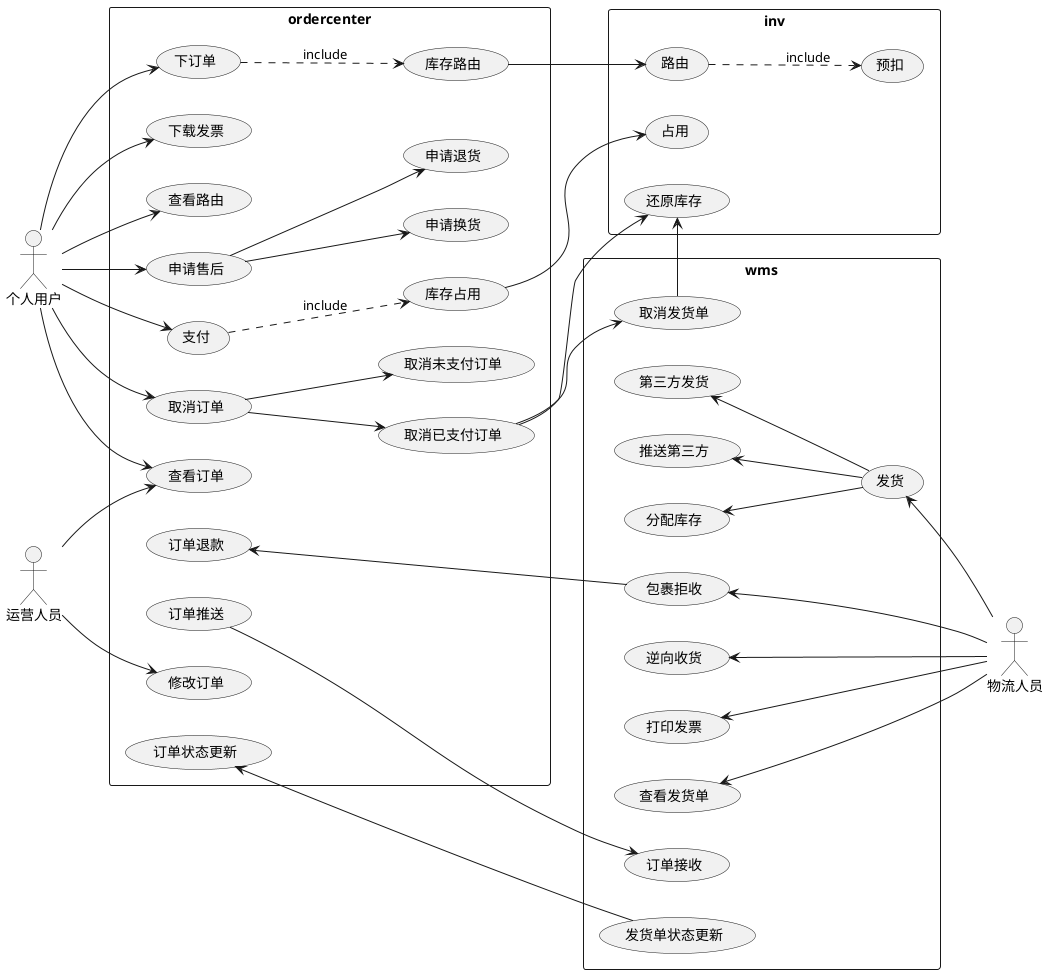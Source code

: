 @startuml
'此文档描述订单相关的业务用例
left to right direction
skinparam packageStyle rectangle

:个人用户: as User
:运营人员: as Operator
:物流人员: as LogisticStaff

rectangle ordercenter {
    User -right-> (下订单)
    User --> (支付)
    User --> (查看订单)
    User --> (取消订单)
    User -> (下载发票)
    User -> (查看路由)
    User -> (申请售后)

    Operator -right-> (查看订单)
    Operator --> (修改订单)

    (订单状态更新)
    (订单退款)
    (订单推送)

    (下订单)..>(库存路由):include
    (支付)..>(库存占用):include
    (取消订单) --> (取消未支付订单)
    (取消订单) --> (取消已支付订单)
    (申请售后) --> (申请退货)
    (申请售后) --> (申请换货)

}
rectangle inv {
    (路由)..>(预扣):include
    (占用)
    (还原库存)
}

rectangle wms {
    LogisticStaff -up-> (发货)
    LogisticStaff -up-> (查看发货单)
    LogisticStaff -up-> (打印发票)
    LogisticStaff -up-> (逆向收货)
    LogisticStaff -up-> (包裹拒收)
    (取消发货单)
    (订单接收)
    (发货单状态更新)

    (发货)-up->(分配库存)
    (发货)-up->(推送第三方)
    (发货)-up->(第三方发货)

}

'order和inv
(库存路由) --> (路由)
(库存占用) --> (占用)
(取消已支付订单) ----> (还原库存)

'order和wms
(包裹拒收) -left-> (订单退款)
(订单推送) -> (订单接收)
(取消已支付订单) --> (取消发货单)
(发货单状态更新) --> (订单状态更新)
'wms和inv
(取消发货单)-up->(还原库存)

@enduml